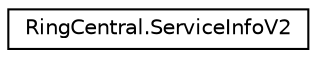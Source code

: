 digraph "Graphical Class Hierarchy"
{
 // LATEX_PDF_SIZE
  edge [fontname="Helvetica",fontsize="10",labelfontname="Helvetica",labelfontsize="10"];
  node [fontname="Helvetica",fontsize="10",shape=record];
  rankdir="LR";
  Node0 [label="RingCentral.ServiceInfoV2",height=0.2,width=0.4,color="black", fillcolor="white", style="filled",URL="$classRingCentral_1_1ServiceInfoV2.html",tooltip="Service Plan information (billing package, brand, etc.)"];
}
